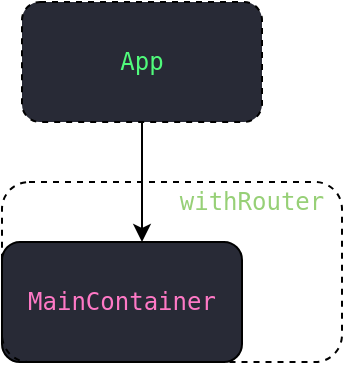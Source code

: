 <mxfile version="14.2.9" type="github">
  <diagram id="Ro7jjz4fnRqXt9O_3c3Q" name="Page-1">
    <mxGraphModel dx="331" dy="1285" grid="1" gridSize="10" guides="1" tooltips="1" connect="1" arrows="1" fold="1" page="1" pageScale="1" pageWidth="850" pageHeight="1100" math="0" shadow="0">
      <root>
        <mxCell id="0" />
        <mxCell id="1" parent="0" />
        <mxCell id="s_XfVMtgGXcHWXwQwFxq-1" value="&lt;pre style=&quot;background-color: #282a36 ; color: #f8f8f2 ; font-family: &amp;#34;jetbrains mono&amp;#34; , monospace ; font-size: 12 0pt&quot;&gt;&lt;span style=&quot;color: #ff79c6&quot;&gt;MainContainer&lt;/span&gt;&lt;/pre&gt;" style="rounded=1;whiteSpace=wrap;html=1;fillColor=#282A36;" vertex="1" parent="1">
          <mxGeometry x="350" y="40" width="120" height="60" as="geometry" />
        </mxCell>
        <mxCell id="s_XfVMtgGXcHWXwQwFxq-3" value="" style="rounded=1;whiteSpace=wrap;html=1;fillColor=none;dashed=1;" vertex="1" parent="1">
          <mxGeometry x="350" y="10" width="170" height="90" as="geometry" />
        </mxCell>
        <mxCell id="s_XfVMtgGXcHWXwQwFxq-4" value="&lt;pre style=&quot;font-family: &amp;quot;jetbrains mono&amp;quot;, monospace;&quot;&gt;&lt;span style=&quot;&quot;&gt;withRouter&lt;/span&gt;&lt;/pre&gt;" style="text;html=1;align=center;verticalAlign=middle;whiteSpace=wrap;rounded=0;dashed=1;padding:10px;labelBackgroundColor=none;fontColor=#97D077;" vertex="1" parent="1">
          <mxGeometry x="440" y="10" width="70" height="20" as="geometry" />
        </mxCell>
        <mxCell id="s_XfVMtgGXcHWXwQwFxq-6" value="&lt;pre style=&quot;color: rgb(248, 248, 242); font-family: &amp;quot;jetbrains mono&amp;quot;, monospace;&quot;&gt;&lt;span style=&quot;color: #50fa7b&quot;&gt;App&lt;/span&gt;&lt;/pre&gt;" style="rounded=1;whiteSpace=wrap;html=1;dashed=1;labelBackgroundColor=#282A36;fontColor=#97D077;labelBorderColor=none;fillColor=#282A36;" vertex="1" parent="1">
          <mxGeometry x="360" y="-80" width="120" height="60" as="geometry" />
        </mxCell>
        <mxCell id="s_XfVMtgGXcHWXwQwFxq-7" value="" style="endArrow=classic;html=1;fontColor=#97D077;exitX=0.5;exitY=1;exitDx=0;exitDy=0;" edge="1" parent="1" source="s_XfVMtgGXcHWXwQwFxq-6">
          <mxGeometry width="50" height="50" relative="1" as="geometry">
            <mxPoint x="460" y="50" as="sourcePoint" />
            <mxPoint x="420" y="40" as="targetPoint" />
          </mxGeometry>
        </mxCell>
      </root>
    </mxGraphModel>
  </diagram>
</mxfile>
